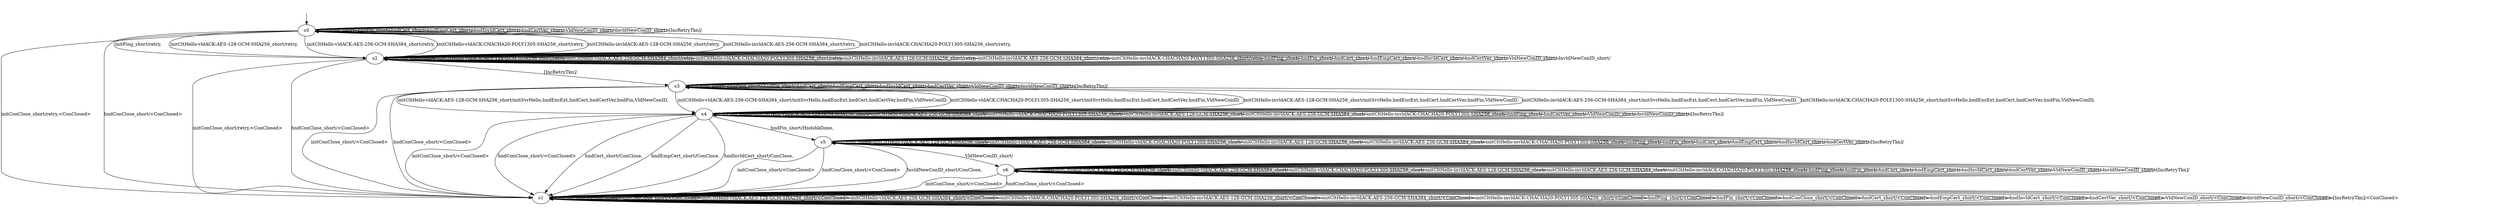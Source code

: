 digraph "quiclyModels/quicly-BWR-BWRCA-sCS-0/learnedModel" {
s0 [label=s0];
s1 [label=s1];
s2 [label=s2];
s3 [label=s3];
s4 [label=s4];
s5 [label=s5];
s6 [label=s6];
s0 -> s2  [label="initPing_short/retry, "];
s0 -> s1  [label="initConClose_short/retry,<ConClosed> "];
s0 -> s2  [label="initCltHello-vldACK:AES-128-GCM-SHA256_short/retry, "];
s0 -> s2  [label="initCltHello-vldACK:AES-256-GCM-SHA384_short/retry, "];
s0 -> s2  [label="initCltHello-vldACK:CHACHA20-POLY1305-SHA256_short/retry, "];
s0 -> s2  [label="initCltHello-invldACK:AES-128-GCM-SHA256_short/retry, "];
s0 -> s2  [label="initCltHello-invldACK:AES-256-GCM-SHA384_short/retry, "];
s0 -> s2  [label="initCltHello-invldACK:CHACHA20-POLY1305-SHA256_short/retry, "];
s0 -> s0  [label="hndPing_short/ "];
s0 -> s0  [label="hndFin_short/ "];
s0 -> s1  [label="hndConClose_short/<ConClosed> "];
s0 -> s0  [label="hndCert_short/ "];
s0 -> s0  [label="hndEmpCert_short/ "];
s0 -> s0  [label="hndInvldCert_short/ "];
s0 -> s0  [label="hndCertVer_short/ "];
s0 -> s0  [label="VldNewConID_short/ "];
s0 -> s0  [label="InvldNewConID_short/ "];
s0 -> s0  [label="[IncRetryTkn]/ "];
s1 -> s1  [label="initPing_short/<ConClosed> "];
s1 -> s1  [label="initConClose_short/<ConClosed> "];
s1 -> s1  [label="initCltHello-vldACK:AES-128-GCM-SHA256_short/<ConClosed> "];
s1 -> s1  [label="initCltHello-vldACK:AES-256-GCM-SHA384_short/<ConClosed> "];
s1 -> s1  [label="initCltHello-vldACK:CHACHA20-POLY1305-SHA256_short/<ConClosed> "];
s1 -> s1  [label="initCltHello-invldACK:AES-128-GCM-SHA256_short/<ConClosed> "];
s1 -> s1  [label="initCltHello-invldACK:AES-256-GCM-SHA384_short/<ConClosed> "];
s1 -> s1  [label="initCltHello-invldACK:CHACHA20-POLY1305-SHA256_short/<ConClosed> "];
s1 -> s1  [label="hndPing_short/<ConClosed> "];
s1 -> s1  [label="hndFin_short/<ConClosed> "];
s1 -> s1  [label="hndConClose_short/<ConClosed> "];
s1 -> s1  [label="hndCert_short/<ConClosed> "];
s1 -> s1  [label="hndEmpCert_short/<ConClosed> "];
s1 -> s1  [label="hndInvldCert_short/<ConClosed> "];
s1 -> s1  [label="hndCertVer_short/<ConClosed> "];
s1 -> s1  [label="VldNewConID_short/<ConClosed> "];
s1 -> s1  [label="InvldNewConID_short/<ConClosed> "];
s1 -> s1  [label="[IncRetryTkn]/<ConClosed> "];
s2 -> s2  [label="initPing_short/retry, "];
s2 -> s1  [label="initConClose_short/retry,<ConClosed> "];
s2 -> s2  [label="initCltHello-vldACK:AES-128-GCM-SHA256_short/retry, "];
s2 -> s2  [label="initCltHello-vldACK:AES-256-GCM-SHA384_short/retry, "];
s2 -> s2  [label="initCltHello-vldACK:CHACHA20-POLY1305-SHA256_short/retry, "];
s2 -> s2  [label="initCltHello-invldACK:AES-128-GCM-SHA256_short/retry, "];
s2 -> s2  [label="initCltHello-invldACK:AES-256-GCM-SHA384_short/retry, "];
s2 -> s2  [label="initCltHello-invldACK:CHACHA20-POLY1305-SHA256_short/retry, "];
s2 -> s2  [label="hndPing_short/ "];
s2 -> s2  [label="hndFin_short/ "];
s2 -> s1  [label="hndConClose_short/<ConClosed> "];
s2 -> s2  [label="hndCert_short/ "];
s2 -> s2  [label="hndEmpCert_short/ "];
s2 -> s2  [label="hndInvldCert_short/ "];
s2 -> s2  [label="hndCertVer_short/ "];
s2 -> s2  [label="VldNewConID_short/ "];
s2 -> s2  [label="InvldNewConID_short/ "];
s2 -> s3  [label="[IncRetryTkn]/ "];
s3 -> s3  [label="initPing_short/ "];
s3 -> s1  [label="initConClose_short/<ConClosed> "];
s3 -> s4  [label="initCltHello-vldACK:AES-128-GCM-SHA256_short/initSvrHello,hndEncExt,hndCert,hndCertVer,hndFin,VldNewConID, "];
s3 -> s4  [label="initCltHello-vldACK:AES-256-GCM-SHA384_short/initSvrHello,hndEncExt,hndCert,hndCertVer,hndFin,VldNewConID, "];
s3 -> s4  [label="initCltHello-vldACK:CHACHA20-POLY1305-SHA256_short/initSvrHello,hndEncExt,hndCert,hndCertVer,hndFin,VldNewConID, "];
s3 -> s4  [label="initCltHello-invldACK:AES-128-GCM-SHA256_short/initSvrHello,hndEncExt,hndCert,hndCertVer,hndFin,VldNewConID, "];
s3 -> s4  [label="initCltHello-invldACK:AES-256-GCM-SHA384_short/initSvrHello,hndEncExt,hndCert,hndCertVer,hndFin,VldNewConID, "];
s3 -> s4  [label="initCltHello-invldACK:CHACHA20-POLY1305-SHA256_short/initSvrHello,hndEncExt,hndCert,hndCertVer,hndFin,VldNewConID, "];
s3 -> s3  [label="hndPing_short/ "];
s3 -> s3  [label="hndFin_short/ "];
s3 -> s1  [label="hndConClose_short/<ConClosed> "];
s3 -> s3  [label="hndCert_short/ "];
s3 -> s3  [label="hndEmpCert_short/ "];
s3 -> s3  [label="hndInvldCert_short/ "];
s3 -> s3  [label="hndCertVer_short/ "];
s3 -> s3  [label="VldNewConID_short/ "];
s3 -> s3  [label="InvldNewConID_short/ "];
s3 -> s3  [label="[IncRetryTkn]/ "];
s4 -> s4  [label="initPing_short/ "];
s4 -> s1  [label="initConClose_short/<ConClosed> "];
s4 -> s4  [label="initCltHello-vldACK:AES-128-GCM-SHA256_short/ "];
s4 -> s4  [label="initCltHello-vldACK:AES-256-GCM-SHA384_short/ "];
s4 -> s4  [label="initCltHello-vldACK:CHACHA20-POLY1305-SHA256_short/ "];
s4 -> s4  [label="initCltHello-invldACK:AES-128-GCM-SHA256_short/ "];
s4 -> s4  [label="initCltHello-invldACK:AES-256-GCM-SHA384_short/ "];
s4 -> s4  [label="initCltHello-invldACK:CHACHA20-POLY1305-SHA256_short/ "];
s4 -> s4  [label="hndPing_short/ "];
s4 -> s5  [label="hndFin_short/HndshkDone, "];
s4 -> s1  [label="hndConClose_short/<ConClosed> "];
s4 -> s1  [label="hndCert_short/ConClose, "];
s4 -> s1  [label="hndEmpCert_short/ConClose, "];
s4 -> s1  [label="hndInvldCert_short/ConClose, "];
s4 -> s4  [label="hndCertVer_short/ "];
s4 -> s4  [label="VldNewConID_short/ "];
s4 -> s4  [label="InvldNewConID_short/ "];
s4 -> s4  [label="[IncRetryTkn]/ "];
s5 -> s5  [label="initPing_short/ "];
s5 -> s1  [label="initConClose_short/<ConClosed> "];
s5 -> s5  [label="initCltHello-vldACK:AES-128-GCM-SHA256_short/ "];
s5 -> s5  [label="initCltHello-vldACK:AES-256-GCM-SHA384_short/ "];
s5 -> s5  [label="initCltHello-vldACK:CHACHA20-POLY1305-SHA256_short/ "];
s5 -> s5  [label="initCltHello-invldACK:AES-128-GCM-SHA256_short/ "];
s5 -> s5  [label="initCltHello-invldACK:AES-256-GCM-SHA384_short/ "];
s5 -> s5  [label="initCltHello-invldACK:CHACHA20-POLY1305-SHA256_short/ "];
s5 -> s5  [label="hndPing_short/ "];
s5 -> s5  [label="hndFin_short/ "];
s5 -> s1  [label="hndConClose_short/<ConClosed> "];
s5 -> s5  [label="hndCert_short/ "];
s5 -> s5  [label="hndEmpCert_short/ "];
s5 -> s5  [label="hndInvldCert_short/ "];
s5 -> s5  [label="hndCertVer_short/ "];
s5 -> s6  [label="VldNewConID_short/ "];
s5 -> s1  [label="InvldNewConID_short/ConClose, "];
s5 -> s5  [label="[IncRetryTkn]/ "];
s6 -> s6  [label="initPing_short/ "];
s6 -> s1  [label="initConClose_short/<ConClosed> "];
s6 -> s6  [label="initCltHello-vldACK:AES-128-GCM-SHA256_short/ "];
s6 -> s6  [label="initCltHello-vldACK:AES-256-GCM-SHA384_short/ "];
s6 -> s6  [label="initCltHello-vldACK:CHACHA20-POLY1305-SHA256_short/ "];
s6 -> s6  [label="initCltHello-invldACK:AES-128-GCM-SHA256_short/ "];
s6 -> s6  [label="initCltHello-invldACK:AES-256-GCM-SHA384_short/ "];
s6 -> s6  [label="initCltHello-invldACK:CHACHA20-POLY1305-SHA256_short/ "];
s6 -> s6  [label="hndPing_short/ "];
s6 -> s6  [label="hndFin_short/ "];
s6 -> s1  [label="hndConClose_short/<ConClosed> "];
s6 -> s6  [label="hndCert_short/ "];
s6 -> s6  [label="hndEmpCert_short/ "];
s6 -> s6  [label="hndInvldCert_short/ "];
s6 -> s6  [label="hndCertVer_short/ "];
s6 -> s6  [label="VldNewConID_short/ "];
s6 -> s6  [label="InvldNewConID_short/ "];
s6 -> s6  [label="[IncRetryTkn]/ "];
__start0 [label="", shape=none];
__start0 -> s0  [label=""];
}
